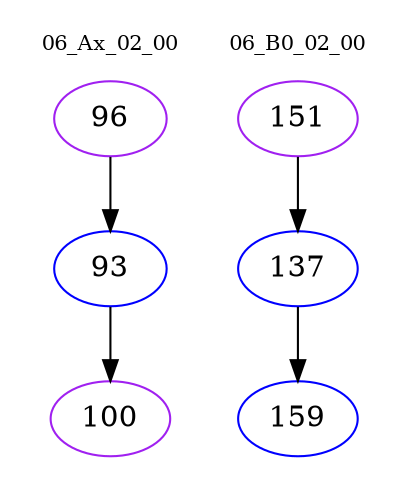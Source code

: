 digraph{
subgraph cluster_0 {
color = white
label = "06_Ax_02_00";
fontsize=10;
T0_96 [label="96", color="purple"]
T0_96 -> T0_93 [color="black"]
T0_93 [label="93", color="blue"]
T0_93 -> T0_100 [color="black"]
T0_100 [label="100", color="purple"]
}
subgraph cluster_1 {
color = white
label = "06_B0_02_00";
fontsize=10;
T1_151 [label="151", color="purple"]
T1_151 -> T1_137 [color="black"]
T1_137 [label="137", color="blue"]
T1_137 -> T1_159 [color="black"]
T1_159 [label="159", color="blue"]
}
}
